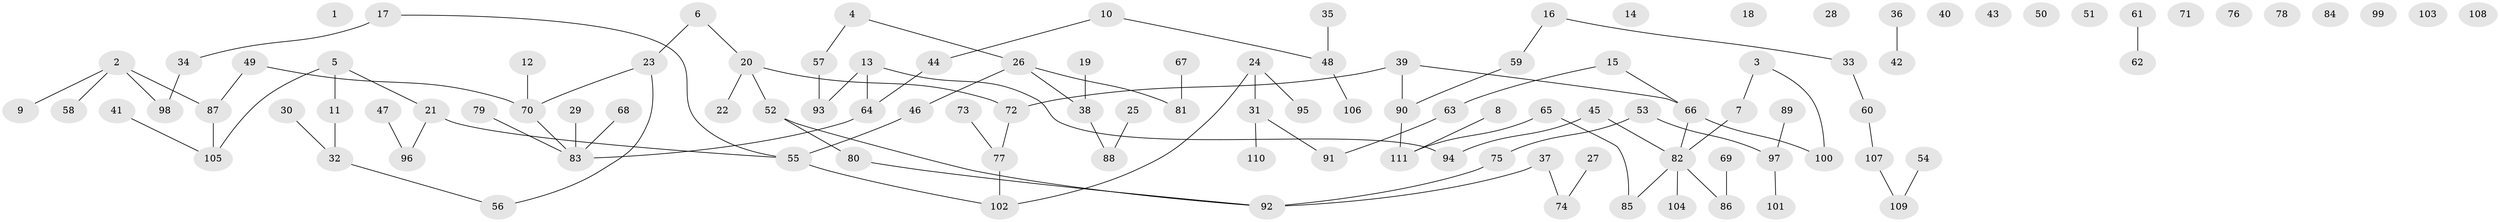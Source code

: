 // Generated by graph-tools (version 1.1) at 2025/00/03/09/25 03:00:55]
// undirected, 111 vertices, 102 edges
graph export_dot {
graph [start="1"]
  node [color=gray90,style=filled];
  1;
  2;
  3;
  4;
  5;
  6;
  7;
  8;
  9;
  10;
  11;
  12;
  13;
  14;
  15;
  16;
  17;
  18;
  19;
  20;
  21;
  22;
  23;
  24;
  25;
  26;
  27;
  28;
  29;
  30;
  31;
  32;
  33;
  34;
  35;
  36;
  37;
  38;
  39;
  40;
  41;
  42;
  43;
  44;
  45;
  46;
  47;
  48;
  49;
  50;
  51;
  52;
  53;
  54;
  55;
  56;
  57;
  58;
  59;
  60;
  61;
  62;
  63;
  64;
  65;
  66;
  67;
  68;
  69;
  70;
  71;
  72;
  73;
  74;
  75;
  76;
  77;
  78;
  79;
  80;
  81;
  82;
  83;
  84;
  85;
  86;
  87;
  88;
  89;
  90;
  91;
  92;
  93;
  94;
  95;
  96;
  97;
  98;
  99;
  100;
  101;
  102;
  103;
  104;
  105;
  106;
  107;
  108;
  109;
  110;
  111;
  2 -- 9;
  2 -- 58;
  2 -- 87;
  2 -- 98;
  3 -- 7;
  3 -- 100;
  4 -- 26;
  4 -- 57;
  5 -- 11;
  5 -- 21;
  5 -- 105;
  6 -- 20;
  6 -- 23;
  7 -- 82;
  8 -- 111;
  10 -- 44;
  10 -- 48;
  11 -- 32;
  12 -- 70;
  13 -- 64;
  13 -- 93;
  13 -- 94;
  15 -- 63;
  15 -- 66;
  16 -- 33;
  16 -- 59;
  17 -- 34;
  17 -- 55;
  19 -- 38;
  20 -- 22;
  20 -- 52;
  20 -- 72;
  21 -- 55;
  21 -- 96;
  23 -- 56;
  23 -- 70;
  24 -- 31;
  24 -- 95;
  24 -- 102;
  25 -- 88;
  26 -- 38;
  26 -- 46;
  26 -- 81;
  27 -- 74;
  29 -- 83;
  30 -- 32;
  31 -- 91;
  31 -- 110;
  32 -- 56;
  33 -- 60;
  34 -- 98;
  35 -- 48;
  36 -- 42;
  37 -- 74;
  37 -- 92;
  38 -- 88;
  39 -- 66;
  39 -- 72;
  39 -- 90;
  41 -- 105;
  44 -- 64;
  45 -- 82;
  45 -- 94;
  46 -- 55;
  47 -- 96;
  48 -- 106;
  49 -- 70;
  49 -- 87;
  52 -- 80;
  52 -- 92;
  53 -- 75;
  53 -- 97;
  54 -- 109;
  55 -- 102;
  57 -- 93;
  59 -- 90;
  60 -- 107;
  61 -- 62;
  63 -- 91;
  64 -- 83;
  65 -- 85;
  65 -- 111;
  66 -- 82;
  66 -- 100;
  67 -- 81;
  68 -- 83;
  69 -- 86;
  70 -- 83;
  72 -- 77;
  73 -- 77;
  75 -- 92;
  77 -- 102;
  79 -- 83;
  80 -- 92;
  82 -- 85;
  82 -- 86;
  82 -- 104;
  87 -- 105;
  89 -- 97;
  90 -- 111;
  97 -- 101;
  107 -- 109;
}
